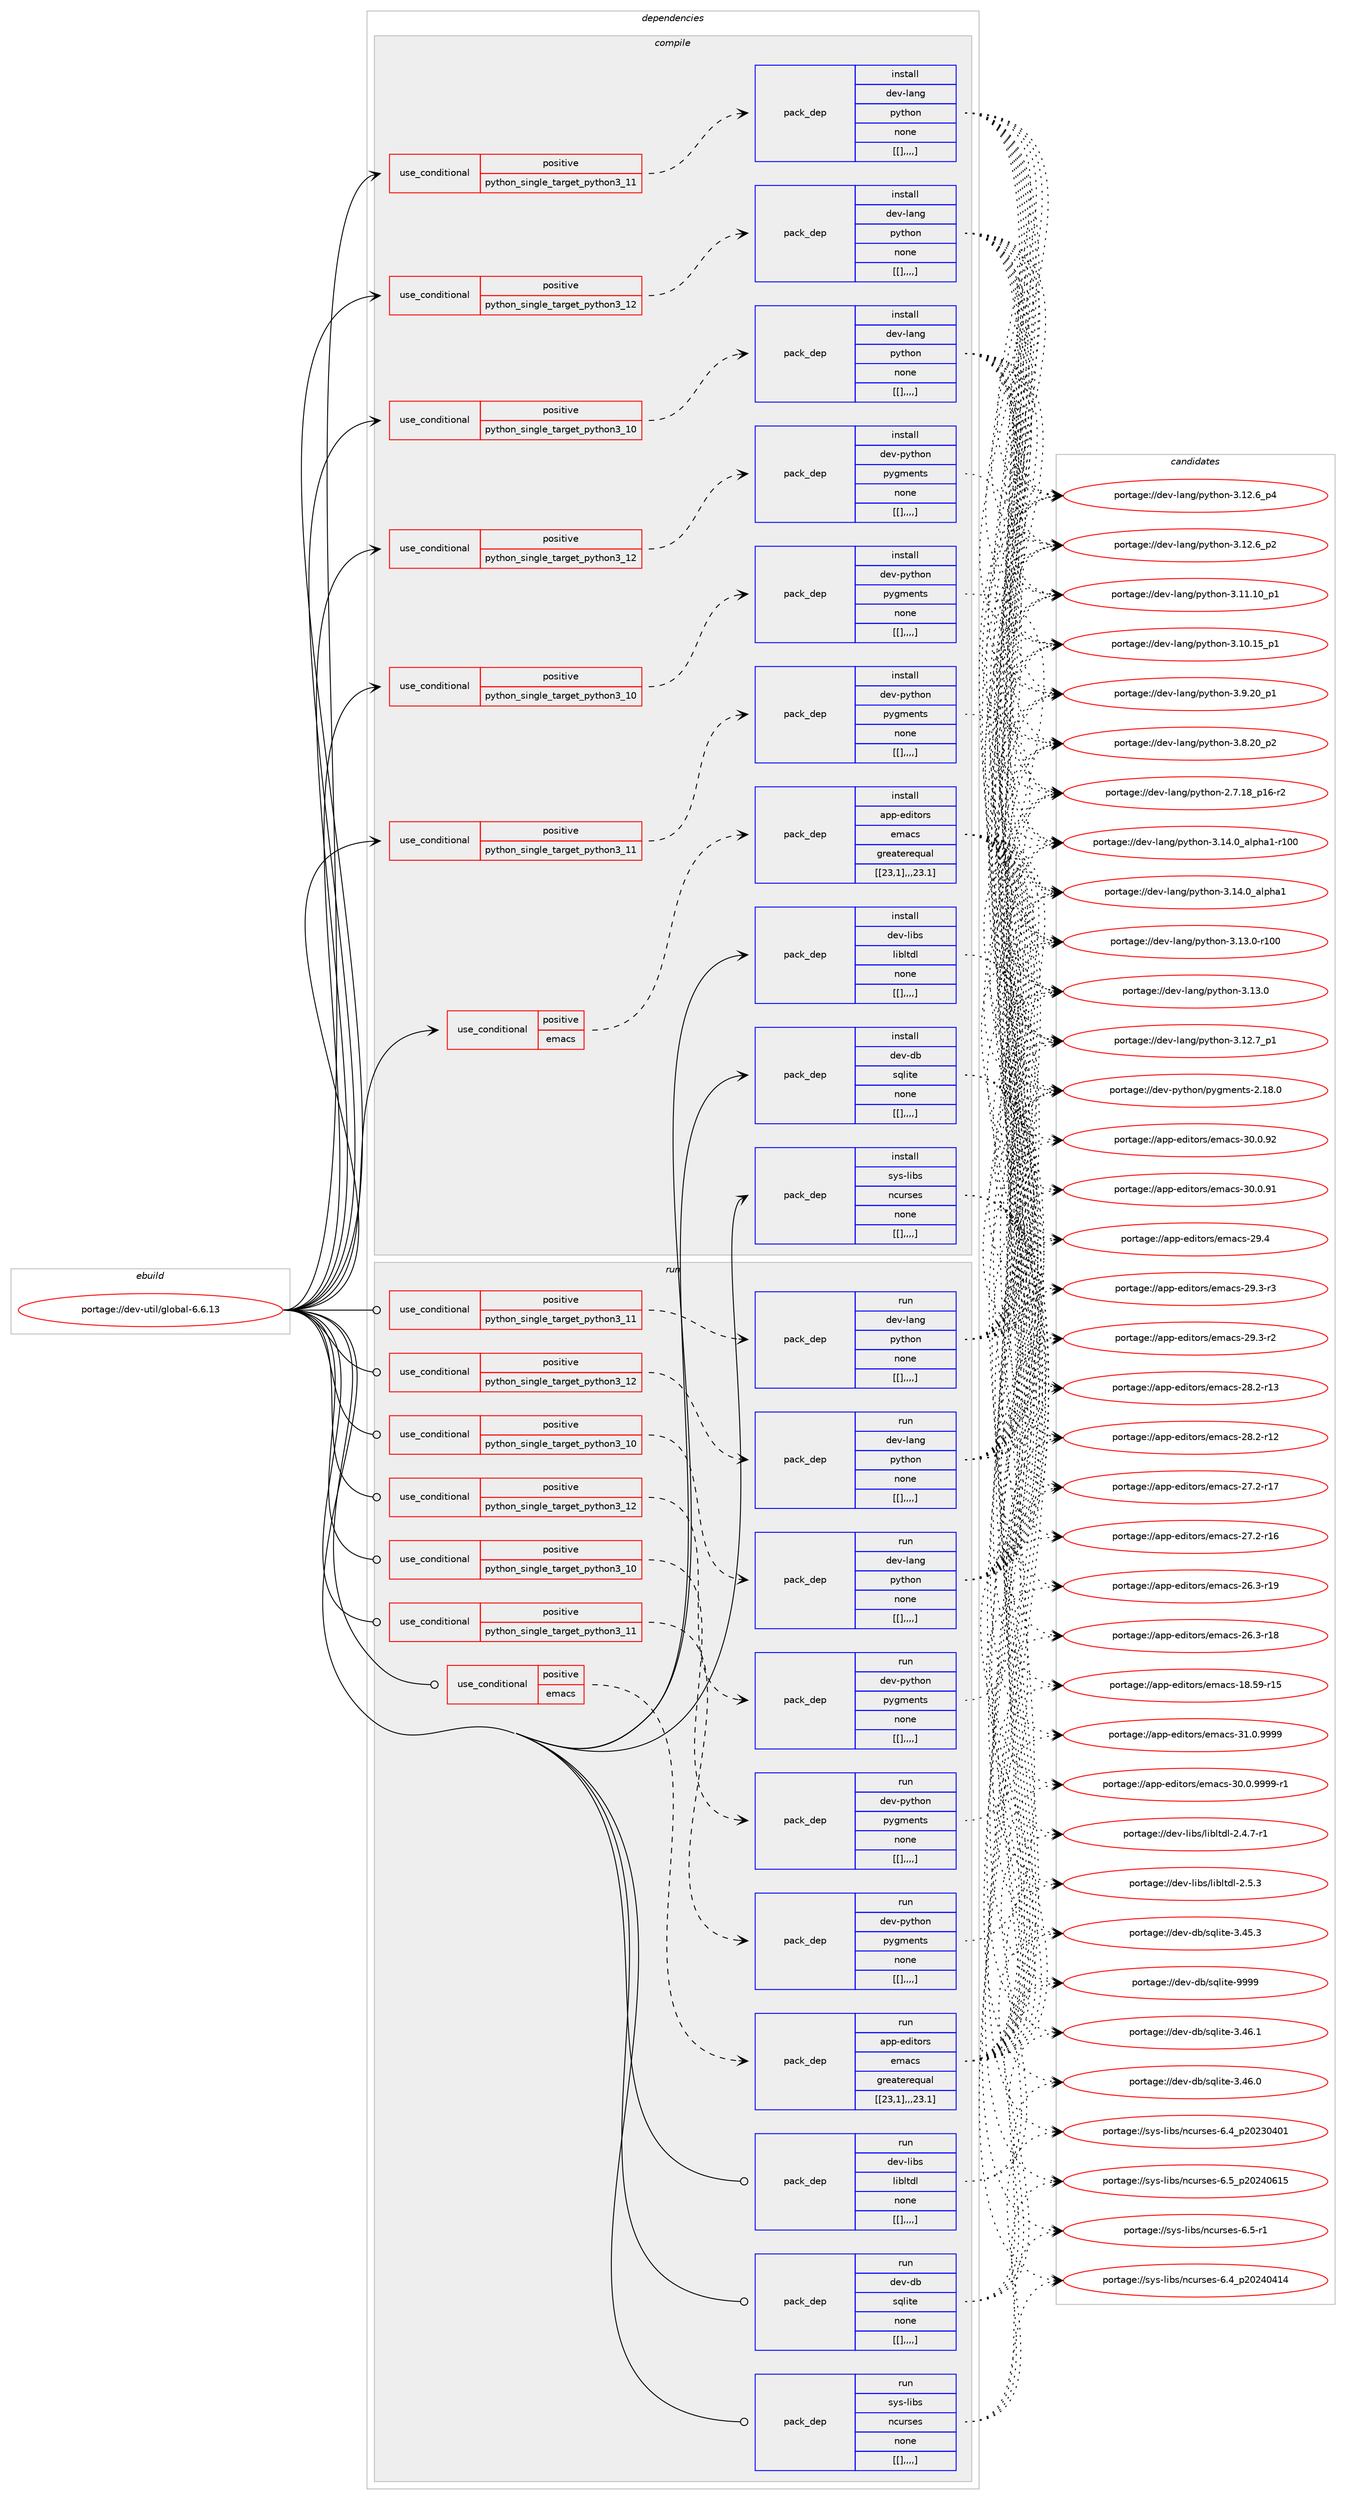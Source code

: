 digraph prolog {

# *************
# Graph options
# *************

newrank=true;
concentrate=true;
compound=true;
graph [rankdir=LR,fontname=Helvetica,fontsize=10,ranksep=1.5];#, ranksep=2.5, nodesep=0.2];
edge  [arrowhead=vee];
node  [fontname=Helvetica,fontsize=10];

# **********
# The ebuild
# **********

subgraph cluster_leftcol {
color=gray;
label=<<i>ebuild</i>>;
id [label="portage://dev-util/global-6.6.13", color=red, width=4, href="../dev-util/global-6.6.13.svg"];
}

# ****************
# The dependencies
# ****************

subgraph cluster_midcol {
color=gray;
label=<<i>dependencies</i>>;
subgraph cluster_compile {
fillcolor="#eeeeee";
style=filled;
label=<<i>compile</i>>;
subgraph cond65190 {
dependency226782 [label=<<TABLE BORDER="0" CELLBORDER="1" CELLSPACING="0" CELLPADDING="4"><TR><TD ROWSPAN="3" CELLPADDING="10">use_conditional</TD></TR><TR><TD>positive</TD></TR><TR><TD>emacs</TD></TR></TABLE>>, shape=none, color=red];
subgraph pack160086 {
dependency226789 [label=<<TABLE BORDER="0" CELLBORDER="1" CELLSPACING="0" CELLPADDING="4" WIDTH="220"><TR><TD ROWSPAN="6" CELLPADDING="30">pack_dep</TD></TR><TR><TD WIDTH="110">install</TD></TR><TR><TD>app-editors</TD></TR><TR><TD>emacs</TD></TR><TR><TD>greaterequal</TD></TR><TR><TD>[[23,1],,,23.1]</TD></TR></TABLE>>, shape=none, color=blue];
}
dependency226782:e -> dependency226789:w [weight=20,style="dashed",arrowhead="vee"];
}
id:e -> dependency226782:w [weight=20,style="solid",arrowhead="vee"];
subgraph cond65211 {
dependency226824 [label=<<TABLE BORDER="0" CELLBORDER="1" CELLSPACING="0" CELLPADDING="4"><TR><TD ROWSPAN="3" CELLPADDING="10">use_conditional</TD></TR><TR><TD>positive</TD></TR><TR><TD>python_single_target_python3_10</TD></TR></TABLE>>, shape=none, color=red];
subgraph pack160128 {
dependency226861 [label=<<TABLE BORDER="0" CELLBORDER="1" CELLSPACING="0" CELLPADDING="4" WIDTH="220"><TR><TD ROWSPAN="6" CELLPADDING="30">pack_dep</TD></TR><TR><TD WIDTH="110">install</TD></TR><TR><TD>dev-lang</TD></TR><TR><TD>python</TD></TR><TR><TD>none</TD></TR><TR><TD>[[],,,,]</TD></TR></TABLE>>, shape=none, color=blue];
}
dependency226824:e -> dependency226861:w [weight=20,style="dashed",arrowhead="vee"];
}
id:e -> dependency226824:w [weight=20,style="solid",arrowhead="vee"];
subgraph cond65229 {
dependency226880 [label=<<TABLE BORDER="0" CELLBORDER="1" CELLSPACING="0" CELLPADDING="4"><TR><TD ROWSPAN="3" CELLPADDING="10">use_conditional</TD></TR><TR><TD>positive</TD></TR><TR><TD>python_single_target_python3_10</TD></TR></TABLE>>, shape=none, color=red];
subgraph pack160149 {
dependency226885 [label=<<TABLE BORDER="0" CELLBORDER="1" CELLSPACING="0" CELLPADDING="4" WIDTH="220"><TR><TD ROWSPAN="6" CELLPADDING="30">pack_dep</TD></TR><TR><TD WIDTH="110">install</TD></TR><TR><TD>dev-python</TD></TR><TR><TD>pygments</TD></TR><TR><TD>none</TD></TR><TR><TD>[[],,,,]</TD></TR></TABLE>>, shape=none, color=blue];
}
dependency226880:e -> dependency226885:w [weight=20,style="dashed",arrowhead="vee"];
}
id:e -> dependency226880:w [weight=20,style="solid",arrowhead="vee"];
subgraph cond65234 {
dependency226910 [label=<<TABLE BORDER="0" CELLBORDER="1" CELLSPACING="0" CELLPADDING="4"><TR><TD ROWSPAN="3" CELLPADDING="10">use_conditional</TD></TR><TR><TD>positive</TD></TR><TR><TD>python_single_target_python3_11</TD></TR></TABLE>>, shape=none, color=red];
subgraph pack160178 {
dependency226931 [label=<<TABLE BORDER="0" CELLBORDER="1" CELLSPACING="0" CELLPADDING="4" WIDTH="220"><TR><TD ROWSPAN="6" CELLPADDING="30">pack_dep</TD></TR><TR><TD WIDTH="110">install</TD></TR><TR><TD>dev-lang</TD></TR><TR><TD>python</TD></TR><TR><TD>none</TD></TR><TR><TD>[[],,,,]</TD></TR></TABLE>>, shape=none, color=blue];
}
dependency226910:e -> dependency226931:w [weight=20,style="dashed",arrowhead="vee"];
}
id:e -> dependency226910:w [weight=20,style="solid",arrowhead="vee"];
subgraph cond65258 {
dependency226968 [label=<<TABLE BORDER="0" CELLBORDER="1" CELLSPACING="0" CELLPADDING="4"><TR><TD ROWSPAN="3" CELLPADDING="10">use_conditional</TD></TR><TR><TD>positive</TD></TR><TR><TD>python_single_target_python3_11</TD></TR></TABLE>>, shape=none, color=red];
subgraph pack160215 {
dependency226991 [label=<<TABLE BORDER="0" CELLBORDER="1" CELLSPACING="0" CELLPADDING="4" WIDTH="220"><TR><TD ROWSPAN="6" CELLPADDING="30">pack_dep</TD></TR><TR><TD WIDTH="110">install</TD></TR><TR><TD>dev-python</TD></TR><TR><TD>pygments</TD></TR><TR><TD>none</TD></TR><TR><TD>[[],,,,]</TD></TR></TABLE>>, shape=none, color=blue];
}
dependency226968:e -> dependency226991:w [weight=20,style="dashed",arrowhead="vee"];
}
id:e -> dependency226968:w [weight=20,style="solid",arrowhead="vee"];
subgraph cond65272 {
dependency227018 [label=<<TABLE BORDER="0" CELLBORDER="1" CELLSPACING="0" CELLPADDING="4"><TR><TD ROWSPAN="3" CELLPADDING="10">use_conditional</TD></TR><TR><TD>positive</TD></TR><TR><TD>python_single_target_python3_12</TD></TR></TABLE>>, shape=none, color=red];
subgraph pack160231 {
dependency227021 [label=<<TABLE BORDER="0" CELLBORDER="1" CELLSPACING="0" CELLPADDING="4" WIDTH="220"><TR><TD ROWSPAN="6" CELLPADDING="30">pack_dep</TD></TR><TR><TD WIDTH="110">install</TD></TR><TR><TD>dev-lang</TD></TR><TR><TD>python</TD></TR><TR><TD>none</TD></TR><TR><TD>[[],,,,]</TD></TR></TABLE>>, shape=none, color=blue];
}
dependency227018:e -> dependency227021:w [weight=20,style="dashed",arrowhead="vee"];
}
id:e -> dependency227018:w [weight=20,style="solid",arrowhead="vee"];
subgraph cond65302 {
dependency227092 [label=<<TABLE BORDER="0" CELLBORDER="1" CELLSPACING="0" CELLPADDING="4"><TR><TD ROWSPAN="3" CELLPADDING="10">use_conditional</TD></TR><TR><TD>positive</TD></TR><TR><TD>python_single_target_python3_12</TD></TR></TABLE>>, shape=none, color=red];
subgraph pack160347 {
dependency227197 [label=<<TABLE BORDER="0" CELLBORDER="1" CELLSPACING="0" CELLPADDING="4" WIDTH="220"><TR><TD ROWSPAN="6" CELLPADDING="30">pack_dep</TD></TR><TR><TD WIDTH="110">install</TD></TR><TR><TD>dev-python</TD></TR><TR><TD>pygments</TD></TR><TR><TD>none</TD></TR><TR><TD>[[],,,,]</TD></TR></TABLE>>, shape=none, color=blue];
}
dependency227092:e -> dependency227197:w [weight=20,style="dashed",arrowhead="vee"];
}
id:e -> dependency227092:w [weight=20,style="solid",arrowhead="vee"];
subgraph pack160411 {
dependency227300 [label=<<TABLE BORDER="0" CELLBORDER="1" CELLSPACING="0" CELLPADDING="4" WIDTH="220"><TR><TD ROWSPAN="6" CELLPADDING="30">pack_dep</TD></TR><TR><TD WIDTH="110">install</TD></TR><TR><TD>dev-db</TD></TR><TR><TD>sqlite</TD></TR><TR><TD>none</TD></TR><TR><TD>[[],,,,]</TD></TR></TABLE>>, shape=none, color=blue];
}
id:e -> dependency227300:w [weight=20,style="solid",arrowhead="vee"];
subgraph pack160476 {
dependency227415 [label=<<TABLE BORDER="0" CELLBORDER="1" CELLSPACING="0" CELLPADDING="4" WIDTH="220"><TR><TD ROWSPAN="6" CELLPADDING="30">pack_dep</TD></TR><TR><TD WIDTH="110">install</TD></TR><TR><TD>dev-libs</TD></TR><TR><TD>libltdl</TD></TR><TR><TD>none</TD></TR><TR><TD>[[],,,,]</TD></TR></TABLE>>, shape=none, color=blue];
}
id:e -> dependency227415:w [weight=20,style="solid",arrowhead="vee"];
subgraph pack160519 {
dependency227468 [label=<<TABLE BORDER="0" CELLBORDER="1" CELLSPACING="0" CELLPADDING="4" WIDTH="220"><TR><TD ROWSPAN="6" CELLPADDING="30">pack_dep</TD></TR><TR><TD WIDTH="110">install</TD></TR><TR><TD>sys-libs</TD></TR><TR><TD>ncurses</TD></TR><TR><TD>none</TD></TR><TR><TD>[[],,,,]</TD></TR></TABLE>>, shape=none, color=blue];
}
id:e -> dependency227468:w [weight=20,style="solid",arrowhead="vee"];
}
subgraph cluster_compileandrun {
fillcolor="#eeeeee";
style=filled;
label=<<i>compile and run</i>>;
}
subgraph cluster_run {
fillcolor="#eeeeee";
style=filled;
label=<<i>run</i>>;
subgraph cond65448 {
dependency227645 [label=<<TABLE BORDER="0" CELLBORDER="1" CELLSPACING="0" CELLPADDING="4"><TR><TD ROWSPAN="3" CELLPADDING="10">use_conditional</TD></TR><TR><TD>positive</TD></TR><TR><TD>emacs</TD></TR></TABLE>>, shape=none, color=red];
subgraph pack160686 {
dependency227755 [label=<<TABLE BORDER="0" CELLBORDER="1" CELLSPACING="0" CELLPADDING="4" WIDTH="220"><TR><TD ROWSPAN="6" CELLPADDING="30">pack_dep</TD></TR><TR><TD WIDTH="110">run</TD></TR><TR><TD>app-editors</TD></TR><TR><TD>emacs</TD></TR><TR><TD>greaterequal</TD></TR><TR><TD>[[23,1],,,23.1]</TD></TR></TABLE>>, shape=none, color=blue];
}
dependency227645:e -> dependency227755:w [weight=20,style="dashed",arrowhead="vee"];
}
id:e -> dependency227645:w [weight=20,style="solid",arrowhead="odot"];
subgraph cond65495 {
dependency227820 [label=<<TABLE BORDER="0" CELLBORDER="1" CELLSPACING="0" CELLPADDING="4"><TR><TD ROWSPAN="3" CELLPADDING="10">use_conditional</TD></TR><TR><TD>positive</TD></TR><TR><TD>python_single_target_python3_10</TD></TR></TABLE>>, shape=none, color=red];
subgraph pack160809 {
dependency227837 [label=<<TABLE BORDER="0" CELLBORDER="1" CELLSPACING="0" CELLPADDING="4" WIDTH="220"><TR><TD ROWSPAN="6" CELLPADDING="30">pack_dep</TD></TR><TR><TD WIDTH="110">run</TD></TR><TR><TD>dev-lang</TD></TR><TR><TD>python</TD></TR><TR><TD>none</TD></TR><TR><TD>[[],,,,]</TD></TR></TABLE>>, shape=none, color=blue];
}
dependency227820:e -> dependency227837:w [weight=20,style="dashed",arrowhead="vee"];
}
id:e -> dependency227820:w [weight=20,style="solid",arrowhead="odot"];
subgraph cond65511 {
dependency227857 [label=<<TABLE BORDER="0" CELLBORDER="1" CELLSPACING="0" CELLPADDING="4"><TR><TD ROWSPAN="3" CELLPADDING="10">use_conditional</TD></TR><TR><TD>positive</TD></TR><TR><TD>python_single_target_python3_10</TD></TR></TABLE>>, shape=none, color=red];
subgraph pack160839 {
dependency227877 [label=<<TABLE BORDER="0" CELLBORDER="1" CELLSPACING="0" CELLPADDING="4" WIDTH="220"><TR><TD ROWSPAN="6" CELLPADDING="30">pack_dep</TD></TR><TR><TD WIDTH="110">run</TD></TR><TR><TD>dev-python</TD></TR><TR><TD>pygments</TD></TR><TR><TD>none</TD></TR><TR><TD>[[],,,,]</TD></TR></TABLE>>, shape=none, color=blue];
}
dependency227857:e -> dependency227877:w [weight=20,style="dashed",arrowhead="vee"];
}
id:e -> dependency227857:w [weight=20,style="solid",arrowhead="odot"];
subgraph cond65525 {
dependency227901 [label=<<TABLE BORDER="0" CELLBORDER="1" CELLSPACING="0" CELLPADDING="4"><TR><TD ROWSPAN="3" CELLPADDING="10">use_conditional</TD></TR><TR><TD>positive</TD></TR><TR><TD>python_single_target_python3_11</TD></TR></TABLE>>, shape=none, color=red];
subgraph pack160912 {
dependency227963 [label=<<TABLE BORDER="0" CELLBORDER="1" CELLSPACING="0" CELLPADDING="4" WIDTH="220"><TR><TD ROWSPAN="6" CELLPADDING="30">pack_dep</TD></TR><TR><TD WIDTH="110">run</TD></TR><TR><TD>dev-lang</TD></TR><TR><TD>python</TD></TR><TR><TD>none</TD></TR><TR><TD>[[],,,,]</TD></TR></TABLE>>, shape=none, color=blue];
}
dependency227901:e -> dependency227963:w [weight=20,style="dashed",arrowhead="vee"];
}
id:e -> dependency227901:w [weight=20,style="solid",arrowhead="odot"];
subgraph cond65540 {
dependency227986 [label=<<TABLE BORDER="0" CELLBORDER="1" CELLSPACING="0" CELLPADDING="4"><TR><TD ROWSPAN="3" CELLPADDING="10">use_conditional</TD></TR><TR><TD>positive</TD></TR><TR><TD>python_single_target_python3_11</TD></TR></TABLE>>, shape=none, color=red];
subgraph pack160934 {
dependency227993 [label=<<TABLE BORDER="0" CELLBORDER="1" CELLSPACING="0" CELLPADDING="4" WIDTH="220"><TR><TD ROWSPAN="6" CELLPADDING="30">pack_dep</TD></TR><TR><TD WIDTH="110">run</TD></TR><TR><TD>dev-python</TD></TR><TR><TD>pygments</TD></TR><TR><TD>none</TD></TR><TR><TD>[[],,,,]</TD></TR></TABLE>>, shape=none, color=blue];
}
dependency227986:e -> dependency227993:w [weight=20,style="dashed",arrowhead="vee"];
}
id:e -> dependency227986:w [weight=20,style="solid",arrowhead="odot"];
subgraph cond65550 {
dependency228018 [label=<<TABLE BORDER="0" CELLBORDER="1" CELLSPACING="0" CELLPADDING="4"><TR><TD ROWSPAN="3" CELLPADDING="10">use_conditional</TD></TR><TR><TD>positive</TD></TR><TR><TD>python_single_target_python3_12</TD></TR></TABLE>>, shape=none, color=red];
subgraph pack160954 {
dependency228035 [label=<<TABLE BORDER="0" CELLBORDER="1" CELLSPACING="0" CELLPADDING="4" WIDTH="220"><TR><TD ROWSPAN="6" CELLPADDING="30">pack_dep</TD></TR><TR><TD WIDTH="110">run</TD></TR><TR><TD>dev-lang</TD></TR><TR><TD>python</TD></TR><TR><TD>none</TD></TR><TR><TD>[[],,,,]</TD></TR></TABLE>>, shape=none, color=blue];
}
dependency228018:e -> dependency228035:w [weight=20,style="dashed",arrowhead="vee"];
}
id:e -> dependency228018:w [weight=20,style="solid",arrowhead="odot"];
subgraph cond65570 {
dependency228145 [label=<<TABLE BORDER="0" CELLBORDER="1" CELLSPACING="0" CELLPADDING="4"><TR><TD ROWSPAN="3" CELLPADDING="10">use_conditional</TD></TR><TR><TD>positive</TD></TR><TR><TD>python_single_target_python3_12</TD></TR></TABLE>>, shape=none, color=red];
subgraph pack161053 {
dependency228167 [label=<<TABLE BORDER="0" CELLBORDER="1" CELLSPACING="0" CELLPADDING="4" WIDTH="220"><TR><TD ROWSPAN="6" CELLPADDING="30">pack_dep</TD></TR><TR><TD WIDTH="110">run</TD></TR><TR><TD>dev-python</TD></TR><TR><TD>pygments</TD></TR><TR><TD>none</TD></TR><TR><TD>[[],,,,]</TD></TR></TABLE>>, shape=none, color=blue];
}
dependency228145:e -> dependency228167:w [weight=20,style="dashed",arrowhead="vee"];
}
id:e -> dependency228145:w [weight=20,style="solid",arrowhead="odot"];
subgraph pack161072 {
dependency228195 [label=<<TABLE BORDER="0" CELLBORDER="1" CELLSPACING="0" CELLPADDING="4" WIDTH="220"><TR><TD ROWSPAN="6" CELLPADDING="30">pack_dep</TD></TR><TR><TD WIDTH="110">run</TD></TR><TR><TD>dev-db</TD></TR><TR><TD>sqlite</TD></TR><TR><TD>none</TD></TR><TR><TD>[[],,,,]</TD></TR></TABLE>>, shape=none, color=blue];
}
id:e -> dependency228195:w [weight=20,style="solid",arrowhead="odot"];
subgraph pack161096 {
dependency228241 [label=<<TABLE BORDER="0" CELLBORDER="1" CELLSPACING="0" CELLPADDING="4" WIDTH="220"><TR><TD ROWSPAN="6" CELLPADDING="30">pack_dep</TD></TR><TR><TD WIDTH="110">run</TD></TR><TR><TD>dev-libs</TD></TR><TR><TD>libltdl</TD></TR><TR><TD>none</TD></TR><TR><TD>[[],,,,]</TD></TR></TABLE>>, shape=none, color=blue];
}
id:e -> dependency228241:w [weight=20,style="solid",arrowhead="odot"];
subgraph pack161132 {
dependency228407 [label=<<TABLE BORDER="0" CELLBORDER="1" CELLSPACING="0" CELLPADDING="4" WIDTH="220"><TR><TD ROWSPAN="6" CELLPADDING="30">pack_dep</TD></TR><TR><TD WIDTH="110">run</TD></TR><TR><TD>sys-libs</TD></TR><TR><TD>ncurses</TD></TR><TR><TD>none</TD></TR><TR><TD>[[],,,,]</TD></TR></TABLE>>, shape=none, color=blue];
}
id:e -> dependency228407:w [weight=20,style="solid",arrowhead="odot"];
}
}

# **************
# The candidates
# **************

subgraph cluster_choices {
rank=same;
color=gray;
label=<<i>candidates</i>>;

subgraph choice160633 {
color=black;
nodesep=1;
choice971121124510110010511611111411547101109979911545514946484657575757 [label="portage://app-editors/emacs-31.0.9999", color=red, width=4,href="../app-editors/emacs-31.0.9999.svg"];
choice9711211245101100105116111114115471011099799115455148464846575757574511449 [label="portage://app-editors/emacs-30.0.9999-r1", color=red, width=4,href="../app-editors/emacs-30.0.9999-r1.svg"];
choice97112112451011001051161111141154710110997991154551484648465750 [label="portage://app-editors/emacs-30.0.92", color=red, width=4,href="../app-editors/emacs-30.0.92.svg"];
choice97112112451011001051161111141154710110997991154551484648465749 [label="portage://app-editors/emacs-30.0.91", color=red, width=4,href="../app-editors/emacs-30.0.91.svg"];
choice97112112451011001051161111141154710110997991154550574652 [label="portage://app-editors/emacs-29.4", color=red, width=4,href="../app-editors/emacs-29.4.svg"];
choice971121124510110010511611111411547101109979911545505746514511451 [label="portage://app-editors/emacs-29.3-r3", color=red, width=4,href="../app-editors/emacs-29.3-r3.svg"];
choice971121124510110010511611111411547101109979911545505746514511450 [label="portage://app-editors/emacs-29.3-r2", color=red, width=4,href="../app-editors/emacs-29.3-r2.svg"];
choice97112112451011001051161111141154710110997991154550564650451144951 [label="portage://app-editors/emacs-28.2-r13", color=red, width=4,href="../app-editors/emacs-28.2-r13.svg"];
choice97112112451011001051161111141154710110997991154550564650451144950 [label="portage://app-editors/emacs-28.2-r12", color=red, width=4,href="../app-editors/emacs-28.2-r12.svg"];
choice97112112451011001051161111141154710110997991154550554650451144955 [label="portage://app-editors/emacs-27.2-r17", color=red, width=4,href="../app-editors/emacs-27.2-r17.svg"];
choice97112112451011001051161111141154710110997991154550554650451144954 [label="portage://app-editors/emacs-27.2-r16", color=red, width=4,href="../app-editors/emacs-27.2-r16.svg"];
choice97112112451011001051161111141154710110997991154550544651451144957 [label="portage://app-editors/emacs-26.3-r19", color=red, width=4,href="../app-editors/emacs-26.3-r19.svg"];
choice97112112451011001051161111141154710110997991154550544651451144956 [label="portage://app-editors/emacs-26.3-r18", color=red, width=4,href="../app-editors/emacs-26.3-r18.svg"];
choice9711211245101100105116111114115471011099799115454956465357451144953 [label="portage://app-editors/emacs-18.59-r15", color=red, width=4,href="../app-editors/emacs-18.59-r15.svg"];
dependency226789:e -> choice971121124510110010511611111411547101109979911545514946484657575757:w [style=dotted,weight="100"];
dependency226789:e -> choice9711211245101100105116111114115471011099799115455148464846575757574511449:w [style=dotted,weight="100"];
dependency226789:e -> choice97112112451011001051161111141154710110997991154551484648465750:w [style=dotted,weight="100"];
dependency226789:e -> choice97112112451011001051161111141154710110997991154551484648465749:w [style=dotted,weight="100"];
dependency226789:e -> choice97112112451011001051161111141154710110997991154550574652:w [style=dotted,weight="100"];
dependency226789:e -> choice971121124510110010511611111411547101109979911545505746514511451:w [style=dotted,weight="100"];
dependency226789:e -> choice971121124510110010511611111411547101109979911545505746514511450:w [style=dotted,weight="100"];
dependency226789:e -> choice97112112451011001051161111141154710110997991154550564650451144951:w [style=dotted,weight="100"];
dependency226789:e -> choice97112112451011001051161111141154710110997991154550564650451144950:w [style=dotted,weight="100"];
dependency226789:e -> choice97112112451011001051161111141154710110997991154550554650451144955:w [style=dotted,weight="100"];
dependency226789:e -> choice97112112451011001051161111141154710110997991154550554650451144954:w [style=dotted,weight="100"];
dependency226789:e -> choice97112112451011001051161111141154710110997991154550544651451144957:w [style=dotted,weight="100"];
dependency226789:e -> choice97112112451011001051161111141154710110997991154550544651451144956:w [style=dotted,weight="100"];
dependency226789:e -> choice9711211245101100105116111114115471011099799115454956465357451144953:w [style=dotted,weight="100"];
}
subgraph choice160661 {
color=black;
nodesep=1;
choice100101118451089711010347112121116104111110455146495246489597108112104974945114494848 [label="portage://dev-lang/python-3.14.0_alpha1-r100", color=red, width=4,href="../dev-lang/python-3.14.0_alpha1-r100.svg"];
choice1001011184510897110103471121211161041111104551464952464895971081121049749 [label="portage://dev-lang/python-3.14.0_alpha1", color=red, width=4,href="../dev-lang/python-3.14.0_alpha1.svg"];
choice1001011184510897110103471121211161041111104551464951464845114494848 [label="portage://dev-lang/python-3.13.0-r100", color=red, width=4,href="../dev-lang/python-3.13.0-r100.svg"];
choice10010111845108971101034711212111610411111045514649514648 [label="portage://dev-lang/python-3.13.0", color=red, width=4,href="../dev-lang/python-3.13.0.svg"];
choice100101118451089711010347112121116104111110455146495046559511249 [label="portage://dev-lang/python-3.12.7_p1", color=red, width=4,href="../dev-lang/python-3.12.7_p1.svg"];
choice100101118451089711010347112121116104111110455146495046549511252 [label="portage://dev-lang/python-3.12.6_p4", color=red, width=4,href="../dev-lang/python-3.12.6_p4.svg"];
choice100101118451089711010347112121116104111110455146495046549511250 [label="portage://dev-lang/python-3.12.6_p2", color=red, width=4,href="../dev-lang/python-3.12.6_p2.svg"];
choice10010111845108971101034711212111610411111045514649494649489511249 [label="portage://dev-lang/python-3.11.10_p1", color=red, width=4,href="../dev-lang/python-3.11.10_p1.svg"];
choice10010111845108971101034711212111610411111045514649484649539511249 [label="portage://dev-lang/python-3.10.15_p1", color=red, width=4,href="../dev-lang/python-3.10.15_p1.svg"];
choice100101118451089711010347112121116104111110455146574650489511249 [label="portage://dev-lang/python-3.9.20_p1", color=red, width=4,href="../dev-lang/python-3.9.20_p1.svg"];
choice100101118451089711010347112121116104111110455146564650489511250 [label="portage://dev-lang/python-3.8.20_p2", color=red, width=4,href="../dev-lang/python-3.8.20_p2.svg"];
choice100101118451089711010347112121116104111110455046554649569511249544511450 [label="portage://dev-lang/python-2.7.18_p16-r2", color=red, width=4,href="../dev-lang/python-2.7.18_p16-r2.svg"];
dependency226861:e -> choice100101118451089711010347112121116104111110455146495246489597108112104974945114494848:w [style=dotted,weight="100"];
dependency226861:e -> choice1001011184510897110103471121211161041111104551464952464895971081121049749:w [style=dotted,weight="100"];
dependency226861:e -> choice1001011184510897110103471121211161041111104551464951464845114494848:w [style=dotted,weight="100"];
dependency226861:e -> choice10010111845108971101034711212111610411111045514649514648:w [style=dotted,weight="100"];
dependency226861:e -> choice100101118451089711010347112121116104111110455146495046559511249:w [style=dotted,weight="100"];
dependency226861:e -> choice100101118451089711010347112121116104111110455146495046549511252:w [style=dotted,weight="100"];
dependency226861:e -> choice100101118451089711010347112121116104111110455146495046549511250:w [style=dotted,weight="100"];
dependency226861:e -> choice10010111845108971101034711212111610411111045514649494649489511249:w [style=dotted,weight="100"];
dependency226861:e -> choice10010111845108971101034711212111610411111045514649484649539511249:w [style=dotted,weight="100"];
dependency226861:e -> choice100101118451089711010347112121116104111110455146574650489511249:w [style=dotted,weight="100"];
dependency226861:e -> choice100101118451089711010347112121116104111110455146564650489511250:w [style=dotted,weight="100"];
dependency226861:e -> choice100101118451089711010347112121116104111110455046554649569511249544511450:w [style=dotted,weight="100"];
}
subgraph choice160678 {
color=black;
nodesep=1;
choice100101118451121211161041111104711212110310910111011611545504649564648 [label="portage://dev-python/pygments-2.18.0", color=red, width=4,href="../dev-python/pygments-2.18.0.svg"];
dependency226885:e -> choice100101118451121211161041111104711212110310910111011611545504649564648:w [style=dotted,weight="100"];
}
subgraph choice160679 {
color=black;
nodesep=1;
choice100101118451089711010347112121116104111110455146495246489597108112104974945114494848 [label="portage://dev-lang/python-3.14.0_alpha1-r100", color=red, width=4,href="../dev-lang/python-3.14.0_alpha1-r100.svg"];
choice1001011184510897110103471121211161041111104551464952464895971081121049749 [label="portage://dev-lang/python-3.14.0_alpha1", color=red, width=4,href="../dev-lang/python-3.14.0_alpha1.svg"];
choice1001011184510897110103471121211161041111104551464951464845114494848 [label="portage://dev-lang/python-3.13.0-r100", color=red, width=4,href="../dev-lang/python-3.13.0-r100.svg"];
choice10010111845108971101034711212111610411111045514649514648 [label="portage://dev-lang/python-3.13.0", color=red, width=4,href="../dev-lang/python-3.13.0.svg"];
choice100101118451089711010347112121116104111110455146495046559511249 [label="portage://dev-lang/python-3.12.7_p1", color=red, width=4,href="../dev-lang/python-3.12.7_p1.svg"];
choice100101118451089711010347112121116104111110455146495046549511252 [label="portage://dev-lang/python-3.12.6_p4", color=red, width=4,href="../dev-lang/python-3.12.6_p4.svg"];
choice100101118451089711010347112121116104111110455146495046549511250 [label="portage://dev-lang/python-3.12.6_p2", color=red, width=4,href="../dev-lang/python-3.12.6_p2.svg"];
choice10010111845108971101034711212111610411111045514649494649489511249 [label="portage://dev-lang/python-3.11.10_p1", color=red, width=4,href="../dev-lang/python-3.11.10_p1.svg"];
choice10010111845108971101034711212111610411111045514649484649539511249 [label="portage://dev-lang/python-3.10.15_p1", color=red, width=4,href="../dev-lang/python-3.10.15_p1.svg"];
choice100101118451089711010347112121116104111110455146574650489511249 [label="portage://dev-lang/python-3.9.20_p1", color=red, width=4,href="../dev-lang/python-3.9.20_p1.svg"];
choice100101118451089711010347112121116104111110455146564650489511250 [label="portage://dev-lang/python-3.8.20_p2", color=red, width=4,href="../dev-lang/python-3.8.20_p2.svg"];
choice100101118451089711010347112121116104111110455046554649569511249544511450 [label="portage://dev-lang/python-2.7.18_p16-r2", color=red, width=4,href="../dev-lang/python-2.7.18_p16-r2.svg"];
dependency226931:e -> choice100101118451089711010347112121116104111110455146495246489597108112104974945114494848:w [style=dotted,weight="100"];
dependency226931:e -> choice1001011184510897110103471121211161041111104551464952464895971081121049749:w [style=dotted,weight="100"];
dependency226931:e -> choice1001011184510897110103471121211161041111104551464951464845114494848:w [style=dotted,weight="100"];
dependency226931:e -> choice10010111845108971101034711212111610411111045514649514648:w [style=dotted,weight="100"];
dependency226931:e -> choice100101118451089711010347112121116104111110455146495046559511249:w [style=dotted,weight="100"];
dependency226931:e -> choice100101118451089711010347112121116104111110455146495046549511252:w [style=dotted,weight="100"];
dependency226931:e -> choice100101118451089711010347112121116104111110455146495046549511250:w [style=dotted,weight="100"];
dependency226931:e -> choice10010111845108971101034711212111610411111045514649494649489511249:w [style=dotted,weight="100"];
dependency226931:e -> choice10010111845108971101034711212111610411111045514649484649539511249:w [style=dotted,weight="100"];
dependency226931:e -> choice100101118451089711010347112121116104111110455146574650489511249:w [style=dotted,weight="100"];
dependency226931:e -> choice100101118451089711010347112121116104111110455146564650489511250:w [style=dotted,weight="100"];
dependency226931:e -> choice100101118451089711010347112121116104111110455046554649569511249544511450:w [style=dotted,weight="100"];
}
subgraph choice160697 {
color=black;
nodesep=1;
choice100101118451121211161041111104711212110310910111011611545504649564648 [label="portage://dev-python/pygments-2.18.0", color=red, width=4,href="../dev-python/pygments-2.18.0.svg"];
dependency226991:e -> choice100101118451121211161041111104711212110310910111011611545504649564648:w [style=dotted,weight="100"];
}
subgraph choice160699 {
color=black;
nodesep=1;
choice100101118451089711010347112121116104111110455146495246489597108112104974945114494848 [label="portage://dev-lang/python-3.14.0_alpha1-r100", color=red, width=4,href="../dev-lang/python-3.14.0_alpha1-r100.svg"];
choice1001011184510897110103471121211161041111104551464952464895971081121049749 [label="portage://dev-lang/python-3.14.0_alpha1", color=red, width=4,href="../dev-lang/python-3.14.0_alpha1.svg"];
choice1001011184510897110103471121211161041111104551464951464845114494848 [label="portage://dev-lang/python-3.13.0-r100", color=red, width=4,href="../dev-lang/python-3.13.0-r100.svg"];
choice10010111845108971101034711212111610411111045514649514648 [label="portage://dev-lang/python-3.13.0", color=red, width=4,href="../dev-lang/python-3.13.0.svg"];
choice100101118451089711010347112121116104111110455146495046559511249 [label="portage://dev-lang/python-3.12.7_p1", color=red, width=4,href="../dev-lang/python-3.12.7_p1.svg"];
choice100101118451089711010347112121116104111110455146495046549511252 [label="portage://dev-lang/python-3.12.6_p4", color=red, width=4,href="../dev-lang/python-3.12.6_p4.svg"];
choice100101118451089711010347112121116104111110455146495046549511250 [label="portage://dev-lang/python-3.12.6_p2", color=red, width=4,href="../dev-lang/python-3.12.6_p2.svg"];
choice10010111845108971101034711212111610411111045514649494649489511249 [label="portage://dev-lang/python-3.11.10_p1", color=red, width=4,href="../dev-lang/python-3.11.10_p1.svg"];
choice10010111845108971101034711212111610411111045514649484649539511249 [label="portage://dev-lang/python-3.10.15_p1", color=red, width=4,href="../dev-lang/python-3.10.15_p1.svg"];
choice100101118451089711010347112121116104111110455146574650489511249 [label="portage://dev-lang/python-3.9.20_p1", color=red, width=4,href="../dev-lang/python-3.9.20_p1.svg"];
choice100101118451089711010347112121116104111110455146564650489511250 [label="portage://dev-lang/python-3.8.20_p2", color=red, width=4,href="../dev-lang/python-3.8.20_p2.svg"];
choice100101118451089711010347112121116104111110455046554649569511249544511450 [label="portage://dev-lang/python-2.7.18_p16-r2", color=red, width=4,href="../dev-lang/python-2.7.18_p16-r2.svg"];
dependency227021:e -> choice100101118451089711010347112121116104111110455146495246489597108112104974945114494848:w [style=dotted,weight="100"];
dependency227021:e -> choice1001011184510897110103471121211161041111104551464952464895971081121049749:w [style=dotted,weight="100"];
dependency227021:e -> choice1001011184510897110103471121211161041111104551464951464845114494848:w [style=dotted,weight="100"];
dependency227021:e -> choice10010111845108971101034711212111610411111045514649514648:w [style=dotted,weight="100"];
dependency227021:e -> choice100101118451089711010347112121116104111110455146495046559511249:w [style=dotted,weight="100"];
dependency227021:e -> choice100101118451089711010347112121116104111110455146495046549511252:w [style=dotted,weight="100"];
dependency227021:e -> choice100101118451089711010347112121116104111110455146495046549511250:w [style=dotted,weight="100"];
dependency227021:e -> choice10010111845108971101034711212111610411111045514649494649489511249:w [style=dotted,weight="100"];
dependency227021:e -> choice10010111845108971101034711212111610411111045514649484649539511249:w [style=dotted,weight="100"];
dependency227021:e -> choice100101118451089711010347112121116104111110455146574650489511249:w [style=dotted,weight="100"];
dependency227021:e -> choice100101118451089711010347112121116104111110455146564650489511250:w [style=dotted,weight="100"];
dependency227021:e -> choice100101118451089711010347112121116104111110455046554649569511249544511450:w [style=dotted,weight="100"];
}
subgraph choice160708 {
color=black;
nodesep=1;
choice100101118451121211161041111104711212110310910111011611545504649564648 [label="portage://dev-python/pygments-2.18.0", color=red, width=4,href="../dev-python/pygments-2.18.0.svg"];
dependency227197:e -> choice100101118451121211161041111104711212110310910111011611545504649564648:w [style=dotted,weight="100"];
}
subgraph choice160710 {
color=black;
nodesep=1;
choice1001011184510098471151131081051161014557575757 [label="portage://dev-db/sqlite-9999", color=red, width=4,href="../dev-db/sqlite-9999.svg"];
choice10010111845100984711511310810511610145514652544649 [label="portage://dev-db/sqlite-3.46.1", color=red, width=4,href="../dev-db/sqlite-3.46.1.svg"];
choice10010111845100984711511310810511610145514652544648 [label="portage://dev-db/sqlite-3.46.0", color=red, width=4,href="../dev-db/sqlite-3.46.0.svg"];
choice10010111845100984711511310810511610145514652534651 [label="portage://dev-db/sqlite-3.45.3", color=red, width=4,href="../dev-db/sqlite-3.45.3.svg"];
dependency227300:e -> choice1001011184510098471151131081051161014557575757:w [style=dotted,weight="100"];
dependency227300:e -> choice10010111845100984711511310810511610145514652544649:w [style=dotted,weight="100"];
dependency227300:e -> choice10010111845100984711511310810511610145514652544648:w [style=dotted,weight="100"];
dependency227300:e -> choice10010111845100984711511310810511610145514652534651:w [style=dotted,weight="100"];
}
subgraph choice160737 {
color=black;
nodesep=1;
choice10010111845108105981154710810598108116100108455046534651 [label="portage://dev-libs/libltdl-2.5.3", color=red, width=4,href="../dev-libs/libltdl-2.5.3.svg"];
choice100101118451081059811547108105981081161001084550465246554511449 [label="portage://dev-libs/libltdl-2.4.7-r1", color=red, width=4,href="../dev-libs/libltdl-2.4.7-r1.svg"];
dependency227415:e -> choice10010111845108105981154710810598108116100108455046534651:w [style=dotted,weight="100"];
dependency227415:e -> choice100101118451081059811547108105981081161001084550465246554511449:w [style=dotted,weight="100"];
}
subgraph choice160755 {
color=black;
nodesep=1;
choice1151211154510810598115471109911711411510111545544653951125048505248544953 [label="portage://sys-libs/ncurses-6.5_p20240615", color=red, width=4,href="../sys-libs/ncurses-6.5_p20240615.svg"];
choice11512111545108105981154711099117114115101115455446534511449 [label="portage://sys-libs/ncurses-6.5-r1", color=red, width=4,href="../sys-libs/ncurses-6.5-r1.svg"];
choice1151211154510810598115471109911711411510111545544652951125048505248524952 [label="portage://sys-libs/ncurses-6.4_p20240414", color=red, width=4,href="../sys-libs/ncurses-6.4_p20240414.svg"];
choice1151211154510810598115471109911711411510111545544652951125048505148524849 [label="portage://sys-libs/ncurses-6.4_p20230401", color=red, width=4,href="../sys-libs/ncurses-6.4_p20230401.svg"];
dependency227468:e -> choice1151211154510810598115471109911711411510111545544653951125048505248544953:w [style=dotted,weight="100"];
dependency227468:e -> choice11512111545108105981154711099117114115101115455446534511449:w [style=dotted,weight="100"];
dependency227468:e -> choice1151211154510810598115471109911711411510111545544652951125048505248524952:w [style=dotted,weight="100"];
dependency227468:e -> choice1151211154510810598115471109911711411510111545544652951125048505148524849:w [style=dotted,weight="100"];
}
subgraph choice160782 {
color=black;
nodesep=1;
choice971121124510110010511611111411547101109979911545514946484657575757 [label="portage://app-editors/emacs-31.0.9999", color=red, width=4,href="../app-editors/emacs-31.0.9999.svg"];
choice9711211245101100105116111114115471011099799115455148464846575757574511449 [label="portage://app-editors/emacs-30.0.9999-r1", color=red, width=4,href="../app-editors/emacs-30.0.9999-r1.svg"];
choice97112112451011001051161111141154710110997991154551484648465750 [label="portage://app-editors/emacs-30.0.92", color=red, width=4,href="../app-editors/emacs-30.0.92.svg"];
choice97112112451011001051161111141154710110997991154551484648465749 [label="portage://app-editors/emacs-30.0.91", color=red, width=4,href="../app-editors/emacs-30.0.91.svg"];
choice97112112451011001051161111141154710110997991154550574652 [label="portage://app-editors/emacs-29.4", color=red, width=4,href="../app-editors/emacs-29.4.svg"];
choice971121124510110010511611111411547101109979911545505746514511451 [label="portage://app-editors/emacs-29.3-r3", color=red, width=4,href="../app-editors/emacs-29.3-r3.svg"];
choice971121124510110010511611111411547101109979911545505746514511450 [label="portage://app-editors/emacs-29.3-r2", color=red, width=4,href="../app-editors/emacs-29.3-r2.svg"];
choice97112112451011001051161111141154710110997991154550564650451144951 [label="portage://app-editors/emacs-28.2-r13", color=red, width=4,href="../app-editors/emacs-28.2-r13.svg"];
choice97112112451011001051161111141154710110997991154550564650451144950 [label="portage://app-editors/emacs-28.2-r12", color=red, width=4,href="../app-editors/emacs-28.2-r12.svg"];
choice97112112451011001051161111141154710110997991154550554650451144955 [label="portage://app-editors/emacs-27.2-r17", color=red, width=4,href="../app-editors/emacs-27.2-r17.svg"];
choice97112112451011001051161111141154710110997991154550554650451144954 [label="portage://app-editors/emacs-27.2-r16", color=red, width=4,href="../app-editors/emacs-27.2-r16.svg"];
choice97112112451011001051161111141154710110997991154550544651451144957 [label="portage://app-editors/emacs-26.3-r19", color=red, width=4,href="../app-editors/emacs-26.3-r19.svg"];
choice97112112451011001051161111141154710110997991154550544651451144956 [label="portage://app-editors/emacs-26.3-r18", color=red, width=4,href="../app-editors/emacs-26.3-r18.svg"];
choice9711211245101100105116111114115471011099799115454956465357451144953 [label="portage://app-editors/emacs-18.59-r15", color=red, width=4,href="../app-editors/emacs-18.59-r15.svg"];
dependency227755:e -> choice971121124510110010511611111411547101109979911545514946484657575757:w [style=dotted,weight="100"];
dependency227755:e -> choice9711211245101100105116111114115471011099799115455148464846575757574511449:w [style=dotted,weight="100"];
dependency227755:e -> choice97112112451011001051161111141154710110997991154551484648465750:w [style=dotted,weight="100"];
dependency227755:e -> choice97112112451011001051161111141154710110997991154551484648465749:w [style=dotted,weight="100"];
dependency227755:e -> choice97112112451011001051161111141154710110997991154550574652:w [style=dotted,weight="100"];
dependency227755:e -> choice971121124510110010511611111411547101109979911545505746514511451:w [style=dotted,weight="100"];
dependency227755:e -> choice971121124510110010511611111411547101109979911545505746514511450:w [style=dotted,weight="100"];
dependency227755:e -> choice97112112451011001051161111141154710110997991154550564650451144951:w [style=dotted,weight="100"];
dependency227755:e -> choice97112112451011001051161111141154710110997991154550564650451144950:w [style=dotted,weight="100"];
dependency227755:e -> choice97112112451011001051161111141154710110997991154550554650451144955:w [style=dotted,weight="100"];
dependency227755:e -> choice97112112451011001051161111141154710110997991154550554650451144954:w [style=dotted,weight="100"];
dependency227755:e -> choice97112112451011001051161111141154710110997991154550544651451144957:w [style=dotted,weight="100"];
dependency227755:e -> choice97112112451011001051161111141154710110997991154550544651451144956:w [style=dotted,weight="100"];
dependency227755:e -> choice9711211245101100105116111114115471011099799115454956465357451144953:w [style=dotted,weight="100"];
}
subgraph choice160792 {
color=black;
nodesep=1;
choice100101118451089711010347112121116104111110455146495246489597108112104974945114494848 [label="portage://dev-lang/python-3.14.0_alpha1-r100", color=red, width=4,href="../dev-lang/python-3.14.0_alpha1-r100.svg"];
choice1001011184510897110103471121211161041111104551464952464895971081121049749 [label="portage://dev-lang/python-3.14.0_alpha1", color=red, width=4,href="../dev-lang/python-3.14.0_alpha1.svg"];
choice1001011184510897110103471121211161041111104551464951464845114494848 [label="portage://dev-lang/python-3.13.0-r100", color=red, width=4,href="../dev-lang/python-3.13.0-r100.svg"];
choice10010111845108971101034711212111610411111045514649514648 [label="portage://dev-lang/python-3.13.0", color=red, width=4,href="../dev-lang/python-3.13.0.svg"];
choice100101118451089711010347112121116104111110455146495046559511249 [label="portage://dev-lang/python-3.12.7_p1", color=red, width=4,href="../dev-lang/python-3.12.7_p1.svg"];
choice100101118451089711010347112121116104111110455146495046549511252 [label="portage://dev-lang/python-3.12.6_p4", color=red, width=4,href="../dev-lang/python-3.12.6_p4.svg"];
choice100101118451089711010347112121116104111110455146495046549511250 [label="portage://dev-lang/python-3.12.6_p2", color=red, width=4,href="../dev-lang/python-3.12.6_p2.svg"];
choice10010111845108971101034711212111610411111045514649494649489511249 [label="portage://dev-lang/python-3.11.10_p1", color=red, width=4,href="../dev-lang/python-3.11.10_p1.svg"];
choice10010111845108971101034711212111610411111045514649484649539511249 [label="portage://dev-lang/python-3.10.15_p1", color=red, width=4,href="../dev-lang/python-3.10.15_p1.svg"];
choice100101118451089711010347112121116104111110455146574650489511249 [label="portage://dev-lang/python-3.9.20_p1", color=red, width=4,href="../dev-lang/python-3.9.20_p1.svg"];
choice100101118451089711010347112121116104111110455146564650489511250 [label="portage://dev-lang/python-3.8.20_p2", color=red, width=4,href="../dev-lang/python-3.8.20_p2.svg"];
choice100101118451089711010347112121116104111110455046554649569511249544511450 [label="portage://dev-lang/python-2.7.18_p16-r2", color=red, width=4,href="../dev-lang/python-2.7.18_p16-r2.svg"];
dependency227837:e -> choice100101118451089711010347112121116104111110455146495246489597108112104974945114494848:w [style=dotted,weight="100"];
dependency227837:e -> choice1001011184510897110103471121211161041111104551464952464895971081121049749:w [style=dotted,weight="100"];
dependency227837:e -> choice1001011184510897110103471121211161041111104551464951464845114494848:w [style=dotted,weight="100"];
dependency227837:e -> choice10010111845108971101034711212111610411111045514649514648:w [style=dotted,weight="100"];
dependency227837:e -> choice100101118451089711010347112121116104111110455146495046559511249:w [style=dotted,weight="100"];
dependency227837:e -> choice100101118451089711010347112121116104111110455146495046549511252:w [style=dotted,weight="100"];
dependency227837:e -> choice100101118451089711010347112121116104111110455146495046549511250:w [style=dotted,weight="100"];
dependency227837:e -> choice10010111845108971101034711212111610411111045514649494649489511249:w [style=dotted,weight="100"];
dependency227837:e -> choice10010111845108971101034711212111610411111045514649484649539511249:w [style=dotted,weight="100"];
dependency227837:e -> choice100101118451089711010347112121116104111110455146574650489511249:w [style=dotted,weight="100"];
dependency227837:e -> choice100101118451089711010347112121116104111110455146564650489511250:w [style=dotted,weight="100"];
dependency227837:e -> choice100101118451089711010347112121116104111110455046554649569511249544511450:w [style=dotted,weight="100"];
}
subgraph choice160848 {
color=black;
nodesep=1;
choice100101118451121211161041111104711212110310910111011611545504649564648 [label="portage://dev-python/pygments-2.18.0", color=red, width=4,href="../dev-python/pygments-2.18.0.svg"];
dependency227877:e -> choice100101118451121211161041111104711212110310910111011611545504649564648:w [style=dotted,weight="100"];
}
subgraph choice160850 {
color=black;
nodesep=1;
choice100101118451089711010347112121116104111110455146495246489597108112104974945114494848 [label="portage://dev-lang/python-3.14.0_alpha1-r100", color=red, width=4,href="../dev-lang/python-3.14.0_alpha1-r100.svg"];
choice1001011184510897110103471121211161041111104551464952464895971081121049749 [label="portage://dev-lang/python-3.14.0_alpha1", color=red, width=4,href="../dev-lang/python-3.14.0_alpha1.svg"];
choice1001011184510897110103471121211161041111104551464951464845114494848 [label="portage://dev-lang/python-3.13.0-r100", color=red, width=4,href="../dev-lang/python-3.13.0-r100.svg"];
choice10010111845108971101034711212111610411111045514649514648 [label="portage://dev-lang/python-3.13.0", color=red, width=4,href="../dev-lang/python-3.13.0.svg"];
choice100101118451089711010347112121116104111110455146495046559511249 [label="portage://dev-lang/python-3.12.7_p1", color=red, width=4,href="../dev-lang/python-3.12.7_p1.svg"];
choice100101118451089711010347112121116104111110455146495046549511252 [label="portage://dev-lang/python-3.12.6_p4", color=red, width=4,href="../dev-lang/python-3.12.6_p4.svg"];
choice100101118451089711010347112121116104111110455146495046549511250 [label="portage://dev-lang/python-3.12.6_p2", color=red, width=4,href="../dev-lang/python-3.12.6_p2.svg"];
choice10010111845108971101034711212111610411111045514649494649489511249 [label="portage://dev-lang/python-3.11.10_p1", color=red, width=4,href="../dev-lang/python-3.11.10_p1.svg"];
choice10010111845108971101034711212111610411111045514649484649539511249 [label="portage://dev-lang/python-3.10.15_p1", color=red, width=4,href="../dev-lang/python-3.10.15_p1.svg"];
choice100101118451089711010347112121116104111110455146574650489511249 [label="portage://dev-lang/python-3.9.20_p1", color=red, width=4,href="../dev-lang/python-3.9.20_p1.svg"];
choice100101118451089711010347112121116104111110455146564650489511250 [label="portage://dev-lang/python-3.8.20_p2", color=red, width=4,href="../dev-lang/python-3.8.20_p2.svg"];
choice100101118451089711010347112121116104111110455046554649569511249544511450 [label="portage://dev-lang/python-2.7.18_p16-r2", color=red, width=4,href="../dev-lang/python-2.7.18_p16-r2.svg"];
dependency227963:e -> choice100101118451089711010347112121116104111110455146495246489597108112104974945114494848:w [style=dotted,weight="100"];
dependency227963:e -> choice1001011184510897110103471121211161041111104551464952464895971081121049749:w [style=dotted,weight="100"];
dependency227963:e -> choice1001011184510897110103471121211161041111104551464951464845114494848:w [style=dotted,weight="100"];
dependency227963:e -> choice10010111845108971101034711212111610411111045514649514648:w [style=dotted,weight="100"];
dependency227963:e -> choice100101118451089711010347112121116104111110455146495046559511249:w [style=dotted,weight="100"];
dependency227963:e -> choice100101118451089711010347112121116104111110455146495046549511252:w [style=dotted,weight="100"];
dependency227963:e -> choice100101118451089711010347112121116104111110455146495046549511250:w [style=dotted,weight="100"];
dependency227963:e -> choice10010111845108971101034711212111610411111045514649494649489511249:w [style=dotted,weight="100"];
dependency227963:e -> choice10010111845108971101034711212111610411111045514649484649539511249:w [style=dotted,weight="100"];
dependency227963:e -> choice100101118451089711010347112121116104111110455146574650489511249:w [style=dotted,weight="100"];
dependency227963:e -> choice100101118451089711010347112121116104111110455146564650489511250:w [style=dotted,weight="100"];
dependency227963:e -> choice100101118451089711010347112121116104111110455046554649569511249544511450:w [style=dotted,weight="100"];
}
subgraph choice160879 {
color=black;
nodesep=1;
choice100101118451121211161041111104711212110310910111011611545504649564648 [label="portage://dev-python/pygments-2.18.0", color=red, width=4,href="../dev-python/pygments-2.18.0.svg"];
dependency227993:e -> choice100101118451121211161041111104711212110310910111011611545504649564648:w [style=dotted,weight="100"];
}
subgraph choice161029 {
color=black;
nodesep=1;
choice100101118451089711010347112121116104111110455146495246489597108112104974945114494848 [label="portage://dev-lang/python-3.14.0_alpha1-r100", color=red, width=4,href="../dev-lang/python-3.14.0_alpha1-r100.svg"];
choice1001011184510897110103471121211161041111104551464952464895971081121049749 [label="portage://dev-lang/python-3.14.0_alpha1", color=red, width=4,href="../dev-lang/python-3.14.0_alpha1.svg"];
choice1001011184510897110103471121211161041111104551464951464845114494848 [label="portage://dev-lang/python-3.13.0-r100", color=red, width=4,href="../dev-lang/python-3.13.0-r100.svg"];
choice10010111845108971101034711212111610411111045514649514648 [label="portage://dev-lang/python-3.13.0", color=red, width=4,href="../dev-lang/python-3.13.0.svg"];
choice100101118451089711010347112121116104111110455146495046559511249 [label="portage://dev-lang/python-3.12.7_p1", color=red, width=4,href="../dev-lang/python-3.12.7_p1.svg"];
choice100101118451089711010347112121116104111110455146495046549511252 [label="portage://dev-lang/python-3.12.6_p4", color=red, width=4,href="../dev-lang/python-3.12.6_p4.svg"];
choice100101118451089711010347112121116104111110455146495046549511250 [label="portage://dev-lang/python-3.12.6_p2", color=red, width=4,href="../dev-lang/python-3.12.6_p2.svg"];
choice10010111845108971101034711212111610411111045514649494649489511249 [label="portage://dev-lang/python-3.11.10_p1", color=red, width=4,href="../dev-lang/python-3.11.10_p1.svg"];
choice10010111845108971101034711212111610411111045514649484649539511249 [label="portage://dev-lang/python-3.10.15_p1", color=red, width=4,href="../dev-lang/python-3.10.15_p1.svg"];
choice100101118451089711010347112121116104111110455146574650489511249 [label="portage://dev-lang/python-3.9.20_p1", color=red, width=4,href="../dev-lang/python-3.9.20_p1.svg"];
choice100101118451089711010347112121116104111110455146564650489511250 [label="portage://dev-lang/python-3.8.20_p2", color=red, width=4,href="../dev-lang/python-3.8.20_p2.svg"];
choice100101118451089711010347112121116104111110455046554649569511249544511450 [label="portage://dev-lang/python-2.7.18_p16-r2", color=red, width=4,href="../dev-lang/python-2.7.18_p16-r2.svg"];
dependency228035:e -> choice100101118451089711010347112121116104111110455146495246489597108112104974945114494848:w [style=dotted,weight="100"];
dependency228035:e -> choice1001011184510897110103471121211161041111104551464952464895971081121049749:w [style=dotted,weight="100"];
dependency228035:e -> choice1001011184510897110103471121211161041111104551464951464845114494848:w [style=dotted,weight="100"];
dependency228035:e -> choice10010111845108971101034711212111610411111045514649514648:w [style=dotted,weight="100"];
dependency228035:e -> choice100101118451089711010347112121116104111110455146495046559511249:w [style=dotted,weight="100"];
dependency228035:e -> choice100101118451089711010347112121116104111110455146495046549511252:w [style=dotted,weight="100"];
dependency228035:e -> choice100101118451089711010347112121116104111110455146495046549511250:w [style=dotted,weight="100"];
dependency228035:e -> choice10010111845108971101034711212111610411111045514649494649489511249:w [style=dotted,weight="100"];
dependency228035:e -> choice10010111845108971101034711212111610411111045514649484649539511249:w [style=dotted,weight="100"];
dependency228035:e -> choice100101118451089711010347112121116104111110455146574650489511249:w [style=dotted,weight="100"];
dependency228035:e -> choice100101118451089711010347112121116104111110455146564650489511250:w [style=dotted,weight="100"];
dependency228035:e -> choice100101118451089711010347112121116104111110455046554649569511249544511450:w [style=dotted,weight="100"];
}
subgraph choice161056 {
color=black;
nodesep=1;
choice100101118451121211161041111104711212110310910111011611545504649564648 [label="portage://dev-python/pygments-2.18.0", color=red, width=4,href="../dev-python/pygments-2.18.0.svg"];
dependency228167:e -> choice100101118451121211161041111104711212110310910111011611545504649564648:w [style=dotted,weight="100"];
}
subgraph choice161058 {
color=black;
nodesep=1;
choice1001011184510098471151131081051161014557575757 [label="portage://dev-db/sqlite-9999", color=red, width=4,href="../dev-db/sqlite-9999.svg"];
choice10010111845100984711511310810511610145514652544649 [label="portage://dev-db/sqlite-3.46.1", color=red, width=4,href="../dev-db/sqlite-3.46.1.svg"];
choice10010111845100984711511310810511610145514652544648 [label="portage://dev-db/sqlite-3.46.0", color=red, width=4,href="../dev-db/sqlite-3.46.0.svg"];
choice10010111845100984711511310810511610145514652534651 [label="portage://dev-db/sqlite-3.45.3", color=red, width=4,href="../dev-db/sqlite-3.45.3.svg"];
dependency228195:e -> choice1001011184510098471151131081051161014557575757:w [style=dotted,weight="100"];
dependency228195:e -> choice10010111845100984711511310810511610145514652544649:w [style=dotted,weight="100"];
dependency228195:e -> choice10010111845100984711511310810511610145514652544648:w [style=dotted,weight="100"];
dependency228195:e -> choice10010111845100984711511310810511610145514652534651:w [style=dotted,weight="100"];
}
subgraph choice161078 {
color=black;
nodesep=1;
choice10010111845108105981154710810598108116100108455046534651 [label="portage://dev-libs/libltdl-2.5.3", color=red, width=4,href="../dev-libs/libltdl-2.5.3.svg"];
choice100101118451081059811547108105981081161001084550465246554511449 [label="portage://dev-libs/libltdl-2.4.7-r1", color=red, width=4,href="../dev-libs/libltdl-2.4.7-r1.svg"];
dependency228241:e -> choice10010111845108105981154710810598108116100108455046534651:w [style=dotted,weight="100"];
dependency228241:e -> choice100101118451081059811547108105981081161001084550465246554511449:w [style=dotted,weight="100"];
}
subgraph choice161081 {
color=black;
nodesep=1;
choice1151211154510810598115471109911711411510111545544653951125048505248544953 [label="portage://sys-libs/ncurses-6.5_p20240615", color=red, width=4,href="../sys-libs/ncurses-6.5_p20240615.svg"];
choice11512111545108105981154711099117114115101115455446534511449 [label="portage://sys-libs/ncurses-6.5-r1", color=red, width=4,href="../sys-libs/ncurses-6.5-r1.svg"];
choice1151211154510810598115471109911711411510111545544652951125048505248524952 [label="portage://sys-libs/ncurses-6.4_p20240414", color=red, width=4,href="../sys-libs/ncurses-6.4_p20240414.svg"];
choice1151211154510810598115471109911711411510111545544652951125048505148524849 [label="portage://sys-libs/ncurses-6.4_p20230401", color=red, width=4,href="../sys-libs/ncurses-6.4_p20230401.svg"];
dependency228407:e -> choice1151211154510810598115471109911711411510111545544653951125048505248544953:w [style=dotted,weight="100"];
dependency228407:e -> choice11512111545108105981154711099117114115101115455446534511449:w [style=dotted,weight="100"];
dependency228407:e -> choice1151211154510810598115471109911711411510111545544652951125048505248524952:w [style=dotted,weight="100"];
dependency228407:e -> choice1151211154510810598115471109911711411510111545544652951125048505148524849:w [style=dotted,weight="100"];
}
}

}

